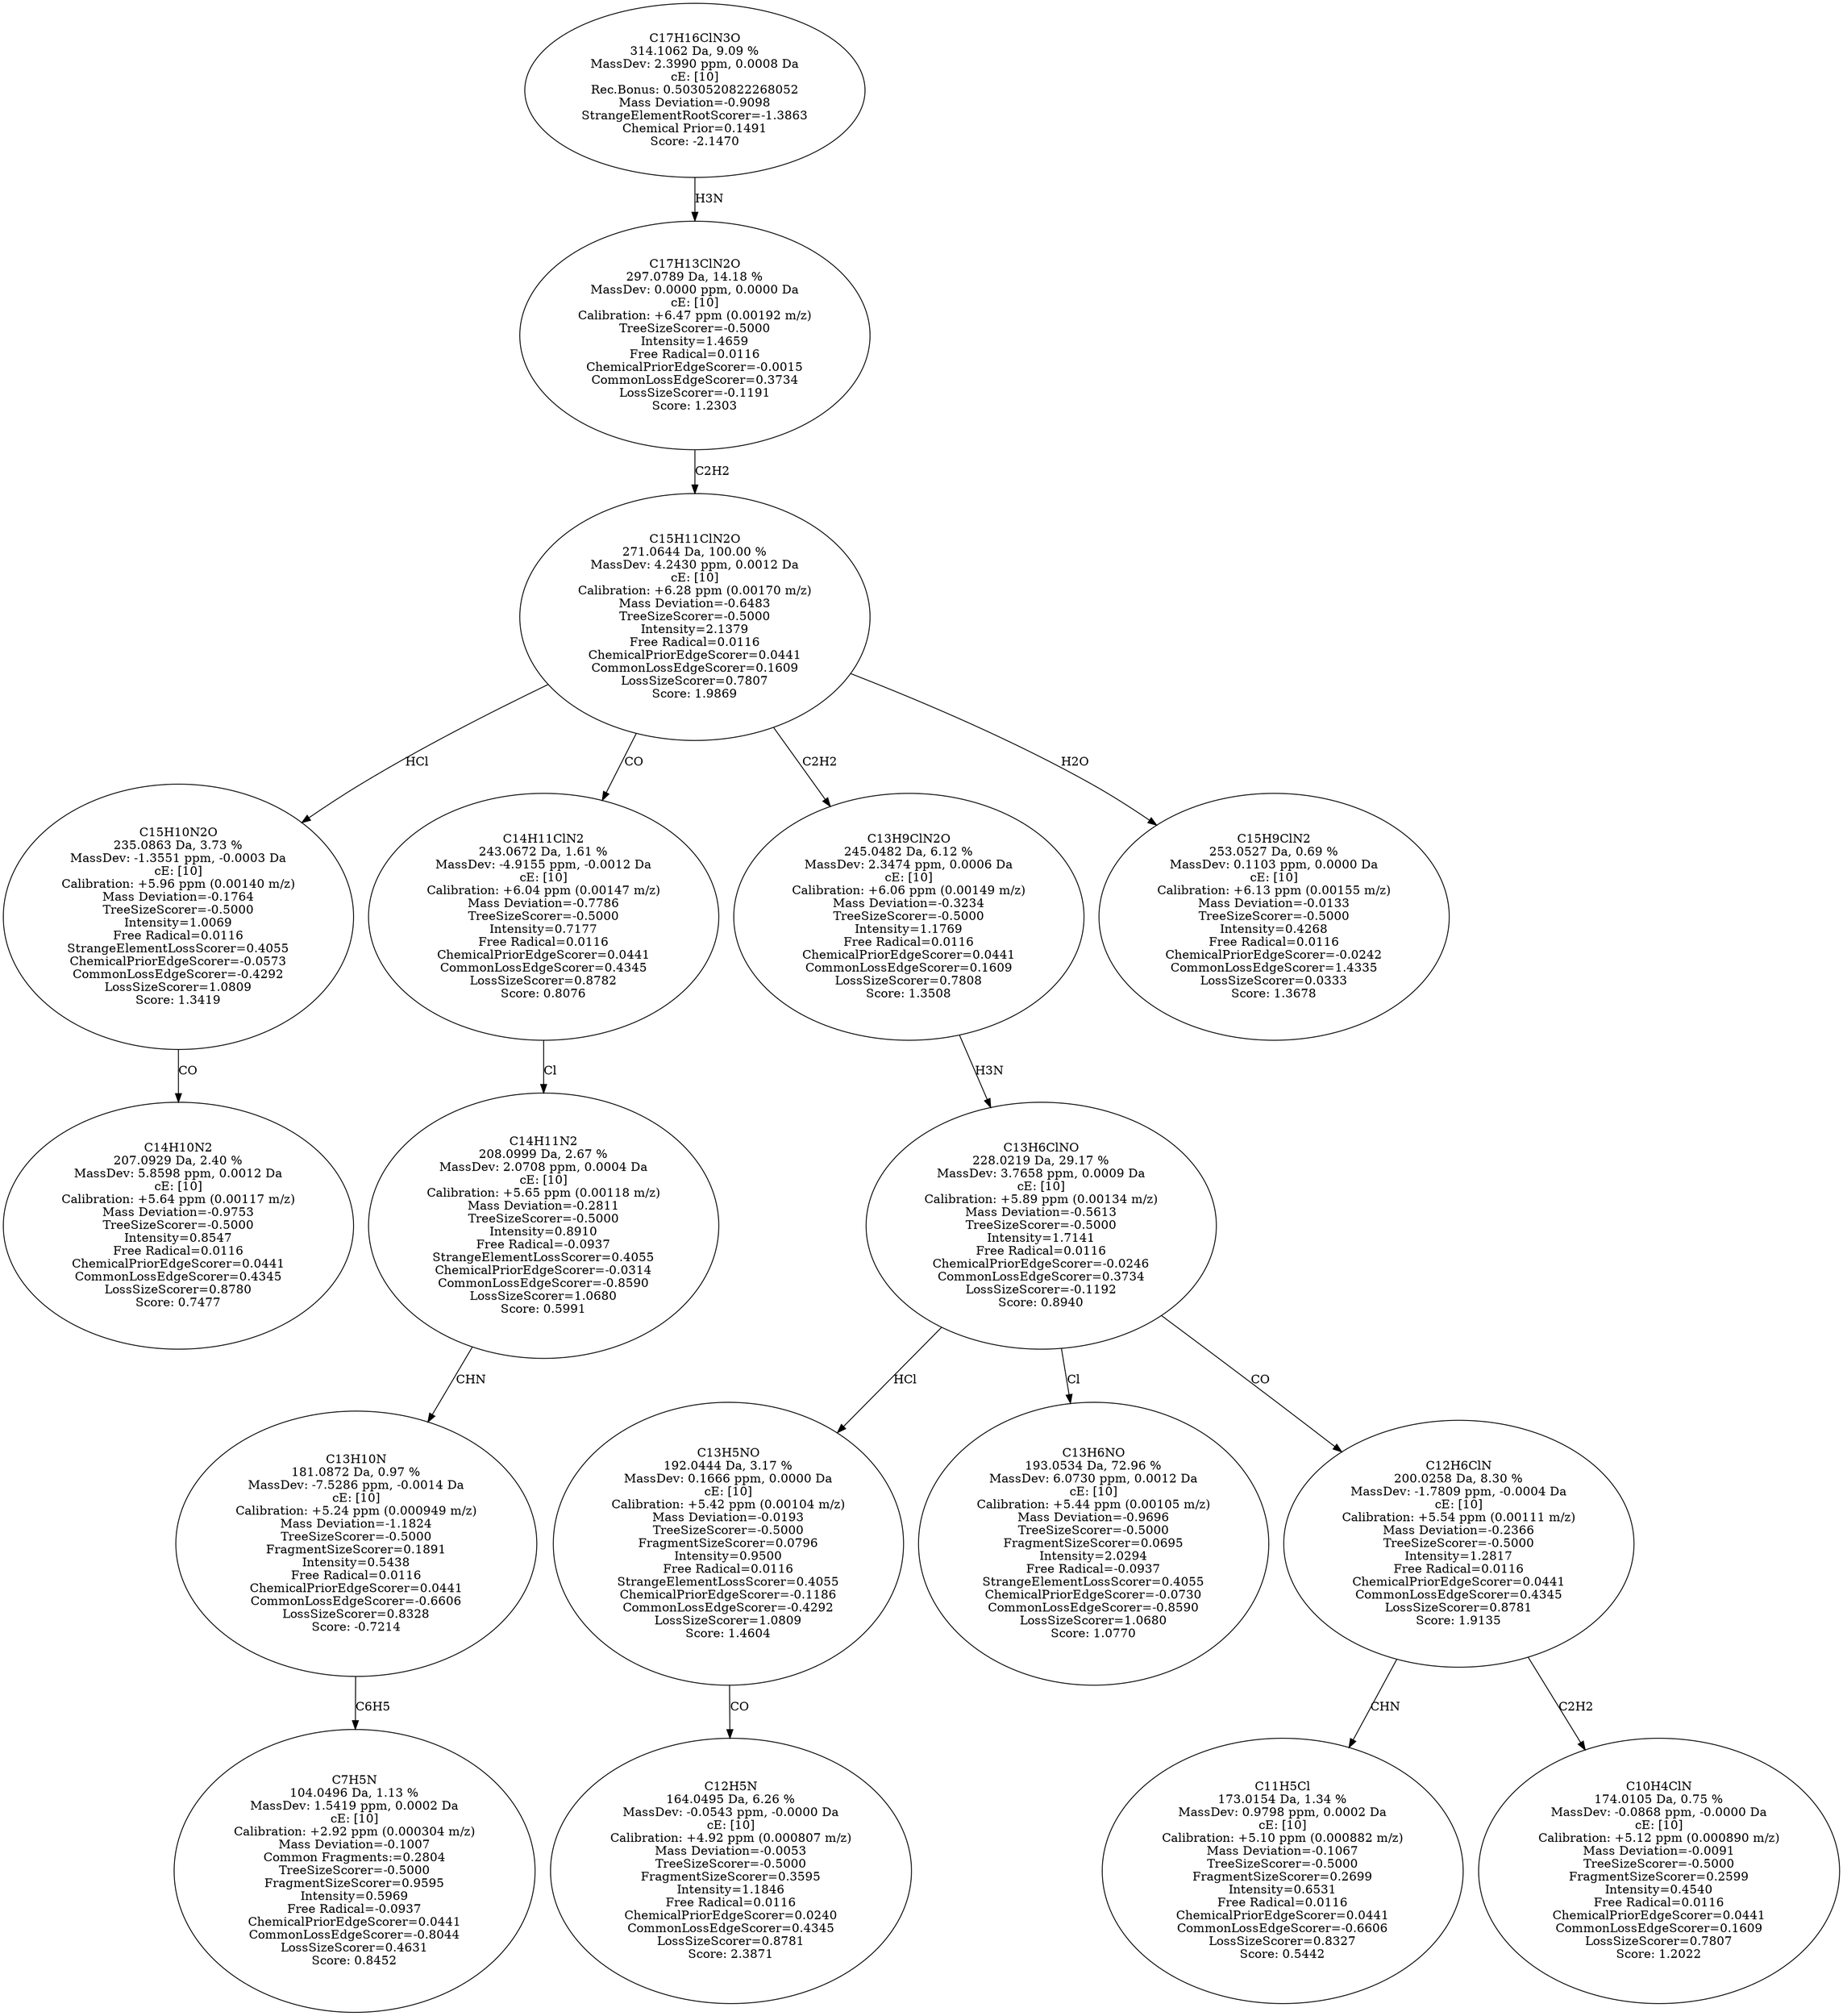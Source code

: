 strict digraph {
v1 [label="C14H10N2\n207.0929 Da, 2.40 %\nMassDev: 5.8598 ppm, 0.0012 Da\ncE: [10]\nCalibration: +5.64 ppm (0.00117 m/z)\nMass Deviation=-0.9753\nTreeSizeScorer=-0.5000\nIntensity=0.8547\nFree Radical=0.0116\nChemicalPriorEdgeScorer=0.0441\nCommonLossEdgeScorer=0.4345\nLossSizeScorer=0.8780\nScore: 0.7477"];
v2 [label="C15H10N2O\n235.0863 Da, 3.73 %\nMassDev: -1.3551 ppm, -0.0003 Da\ncE: [10]\nCalibration: +5.96 ppm (0.00140 m/z)\nMass Deviation=-0.1764\nTreeSizeScorer=-0.5000\nIntensity=1.0069\nFree Radical=0.0116\nStrangeElementLossScorer=0.4055\nChemicalPriorEdgeScorer=-0.0573\nCommonLossEdgeScorer=-0.4292\nLossSizeScorer=1.0809\nScore: 1.3419"];
v3 [label="C7H5N\n104.0496 Da, 1.13 %\nMassDev: 1.5419 ppm, 0.0002 Da\ncE: [10]\nCalibration: +2.92 ppm (0.000304 m/z)\nMass Deviation=-0.1007\nCommon Fragments:=0.2804\nTreeSizeScorer=-0.5000\nFragmentSizeScorer=0.9595\nIntensity=0.5969\nFree Radical=-0.0937\nChemicalPriorEdgeScorer=0.0441\nCommonLossEdgeScorer=-0.8044\nLossSizeScorer=0.4631\nScore: 0.8452"];
v4 [label="C13H10N\n181.0872 Da, 0.97 %\nMassDev: -7.5286 ppm, -0.0014 Da\ncE: [10]\nCalibration: +5.24 ppm (0.000949 m/z)\nMass Deviation=-1.1824\nTreeSizeScorer=-0.5000\nFragmentSizeScorer=0.1891\nIntensity=0.5438\nFree Radical=0.0116\nChemicalPriorEdgeScorer=0.0441\nCommonLossEdgeScorer=-0.6606\nLossSizeScorer=0.8328\nScore: -0.7214"];
v5 [label="C14H11N2\n208.0999 Da, 2.67 %\nMassDev: 2.0708 ppm, 0.0004 Da\ncE: [10]\nCalibration: +5.65 ppm (0.00118 m/z)\nMass Deviation=-0.2811\nTreeSizeScorer=-0.5000\nIntensity=0.8910\nFree Radical=-0.0937\nStrangeElementLossScorer=0.4055\nChemicalPriorEdgeScorer=-0.0314\nCommonLossEdgeScorer=-0.8590\nLossSizeScorer=1.0680\nScore: 0.5991"];
v6 [label="C14H11ClN2\n243.0672 Da, 1.61 %\nMassDev: -4.9155 ppm, -0.0012 Da\ncE: [10]\nCalibration: +6.04 ppm (0.00147 m/z)\nMass Deviation=-0.7786\nTreeSizeScorer=-0.5000\nIntensity=0.7177\nFree Radical=0.0116\nChemicalPriorEdgeScorer=0.0441\nCommonLossEdgeScorer=0.4345\nLossSizeScorer=0.8782\nScore: 0.8076"];
v7 [label="C12H5N\n164.0495 Da, 6.26 %\nMassDev: -0.0543 ppm, -0.0000 Da\ncE: [10]\nCalibration: +4.92 ppm (0.000807 m/z)\nMass Deviation=-0.0053\nTreeSizeScorer=-0.5000\nFragmentSizeScorer=0.3595\nIntensity=1.1846\nFree Radical=0.0116\nChemicalPriorEdgeScorer=0.0240\nCommonLossEdgeScorer=0.4345\nLossSizeScorer=0.8781\nScore: 2.3871"];
v8 [label="C13H5NO\n192.0444 Da, 3.17 %\nMassDev: 0.1666 ppm, 0.0000 Da\ncE: [10]\nCalibration: +5.42 ppm (0.00104 m/z)\nMass Deviation=-0.0193\nTreeSizeScorer=-0.5000\nFragmentSizeScorer=0.0796\nIntensity=0.9500\nFree Radical=0.0116\nStrangeElementLossScorer=0.4055\nChemicalPriorEdgeScorer=-0.1186\nCommonLossEdgeScorer=-0.4292\nLossSizeScorer=1.0809\nScore: 1.4604"];
v9 [label="C13H6NO\n193.0534 Da, 72.96 %\nMassDev: 6.0730 ppm, 0.0012 Da\ncE: [10]\nCalibration: +5.44 ppm (0.00105 m/z)\nMass Deviation=-0.9696\nTreeSizeScorer=-0.5000\nFragmentSizeScorer=0.0695\nIntensity=2.0294\nFree Radical=-0.0937\nStrangeElementLossScorer=0.4055\nChemicalPriorEdgeScorer=-0.0730\nCommonLossEdgeScorer=-0.8590\nLossSizeScorer=1.0680\nScore: 1.0770"];
v10 [label="C11H5Cl\n173.0154 Da, 1.34 %\nMassDev: 0.9798 ppm, 0.0002 Da\ncE: [10]\nCalibration: +5.10 ppm (0.000882 m/z)\nMass Deviation=-0.1067\nTreeSizeScorer=-0.5000\nFragmentSizeScorer=0.2699\nIntensity=0.6531\nFree Radical=0.0116\nChemicalPriorEdgeScorer=0.0441\nCommonLossEdgeScorer=-0.6606\nLossSizeScorer=0.8327\nScore: 0.5442"];
v11 [label="C10H4ClN\n174.0105 Da, 0.75 %\nMassDev: -0.0868 ppm, -0.0000 Da\ncE: [10]\nCalibration: +5.12 ppm (0.000890 m/z)\nMass Deviation=-0.0091\nTreeSizeScorer=-0.5000\nFragmentSizeScorer=0.2599\nIntensity=0.4540\nFree Radical=0.0116\nChemicalPriorEdgeScorer=0.0441\nCommonLossEdgeScorer=0.1609\nLossSizeScorer=0.7807\nScore: 1.2022"];
v12 [label="C12H6ClN\n200.0258 Da, 8.30 %\nMassDev: -1.7809 ppm, -0.0004 Da\ncE: [10]\nCalibration: +5.54 ppm (0.00111 m/z)\nMass Deviation=-0.2366\nTreeSizeScorer=-0.5000\nIntensity=1.2817\nFree Radical=0.0116\nChemicalPriorEdgeScorer=0.0441\nCommonLossEdgeScorer=0.4345\nLossSizeScorer=0.8781\nScore: 1.9135"];
v13 [label="C13H6ClNO\n228.0219 Da, 29.17 %\nMassDev: 3.7658 ppm, 0.0009 Da\ncE: [10]\nCalibration: +5.89 ppm (0.00134 m/z)\nMass Deviation=-0.5613\nTreeSizeScorer=-0.5000\nIntensity=1.7141\nFree Radical=0.0116\nChemicalPriorEdgeScorer=-0.0246\nCommonLossEdgeScorer=0.3734\nLossSizeScorer=-0.1192\nScore: 0.8940"];
v14 [label="C13H9ClN2O\n245.0482 Da, 6.12 %\nMassDev: 2.3474 ppm, 0.0006 Da\ncE: [10]\nCalibration: +6.06 ppm (0.00149 m/z)\nMass Deviation=-0.3234\nTreeSizeScorer=-0.5000\nIntensity=1.1769\nFree Radical=0.0116\nChemicalPriorEdgeScorer=0.0441\nCommonLossEdgeScorer=0.1609\nLossSizeScorer=0.7808\nScore: 1.3508"];
v15 [label="C15H9ClN2\n253.0527 Da, 0.69 %\nMassDev: 0.1103 ppm, 0.0000 Da\ncE: [10]\nCalibration: +6.13 ppm (0.00155 m/z)\nMass Deviation=-0.0133\nTreeSizeScorer=-0.5000\nIntensity=0.4268\nFree Radical=0.0116\nChemicalPriorEdgeScorer=-0.0242\nCommonLossEdgeScorer=1.4335\nLossSizeScorer=0.0333\nScore: 1.3678"];
v16 [label="C15H11ClN2O\n271.0644 Da, 100.00 %\nMassDev: 4.2430 ppm, 0.0012 Da\ncE: [10]\nCalibration: +6.28 ppm (0.00170 m/z)\nMass Deviation=-0.6483\nTreeSizeScorer=-0.5000\nIntensity=2.1379\nFree Radical=0.0116\nChemicalPriorEdgeScorer=0.0441\nCommonLossEdgeScorer=0.1609\nLossSizeScorer=0.7807\nScore: 1.9869"];
v17 [label="C17H13ClN2O\n297.0789 Da, 14.18 %\nMassDev: 0.0000 ppm, 0.0000 Da\ncE: [10]\nCalibration: +6.47 ppm (0.00192 m/z)\nTreeSizeScorer=-0.5000\nIntensity=1.4659\nFree Radical=0.0116\nChemicalPriorEdgeScorer=-0.0015\nCommonLossEdgeScorer=0.3734\nLossSizeScorer=-0.1191\nScore: 1.2303"];
v18 [label="C17H16ClN3O\n314.1062 Da, 9.09 %\nMassDev: 2.3990 ppm, 0.0008 Da\ncE: [10]\nRec.Bonus: 0.5030520822268052\nMass Deviation=-0.9098\nStrangeElementRootScorer=-1.3863\nChemical Prior=0.1491\nScore: -2.1470"];
v2 -> v1 [label="CO"];
v16 -> v2 [label="HCl"];
v4 -> v3 [label="C6H5"];
v5 -> v4 [label="CHN"];
v6 -> v5 [label="Cl"];
v16 -> v6 [label="CO"];
v8 -> v7 [label="CO"];
v13 -> v8 [label="HCl"];
v13 -> v9 [label="Cl"];
v12 -> v10 [label="CHN"];
v12 -> v11 [label="C2H2"];
v13 -> v12 [label="CO"];
v14 -> v13 [label="H3N"];
v16 -> v14 [label="C2H2"];
v16 -> v15 [label="H2O"];
v17 -> v16 [label="C2H2"];
v18 -> v17 [label="H3N"];
}